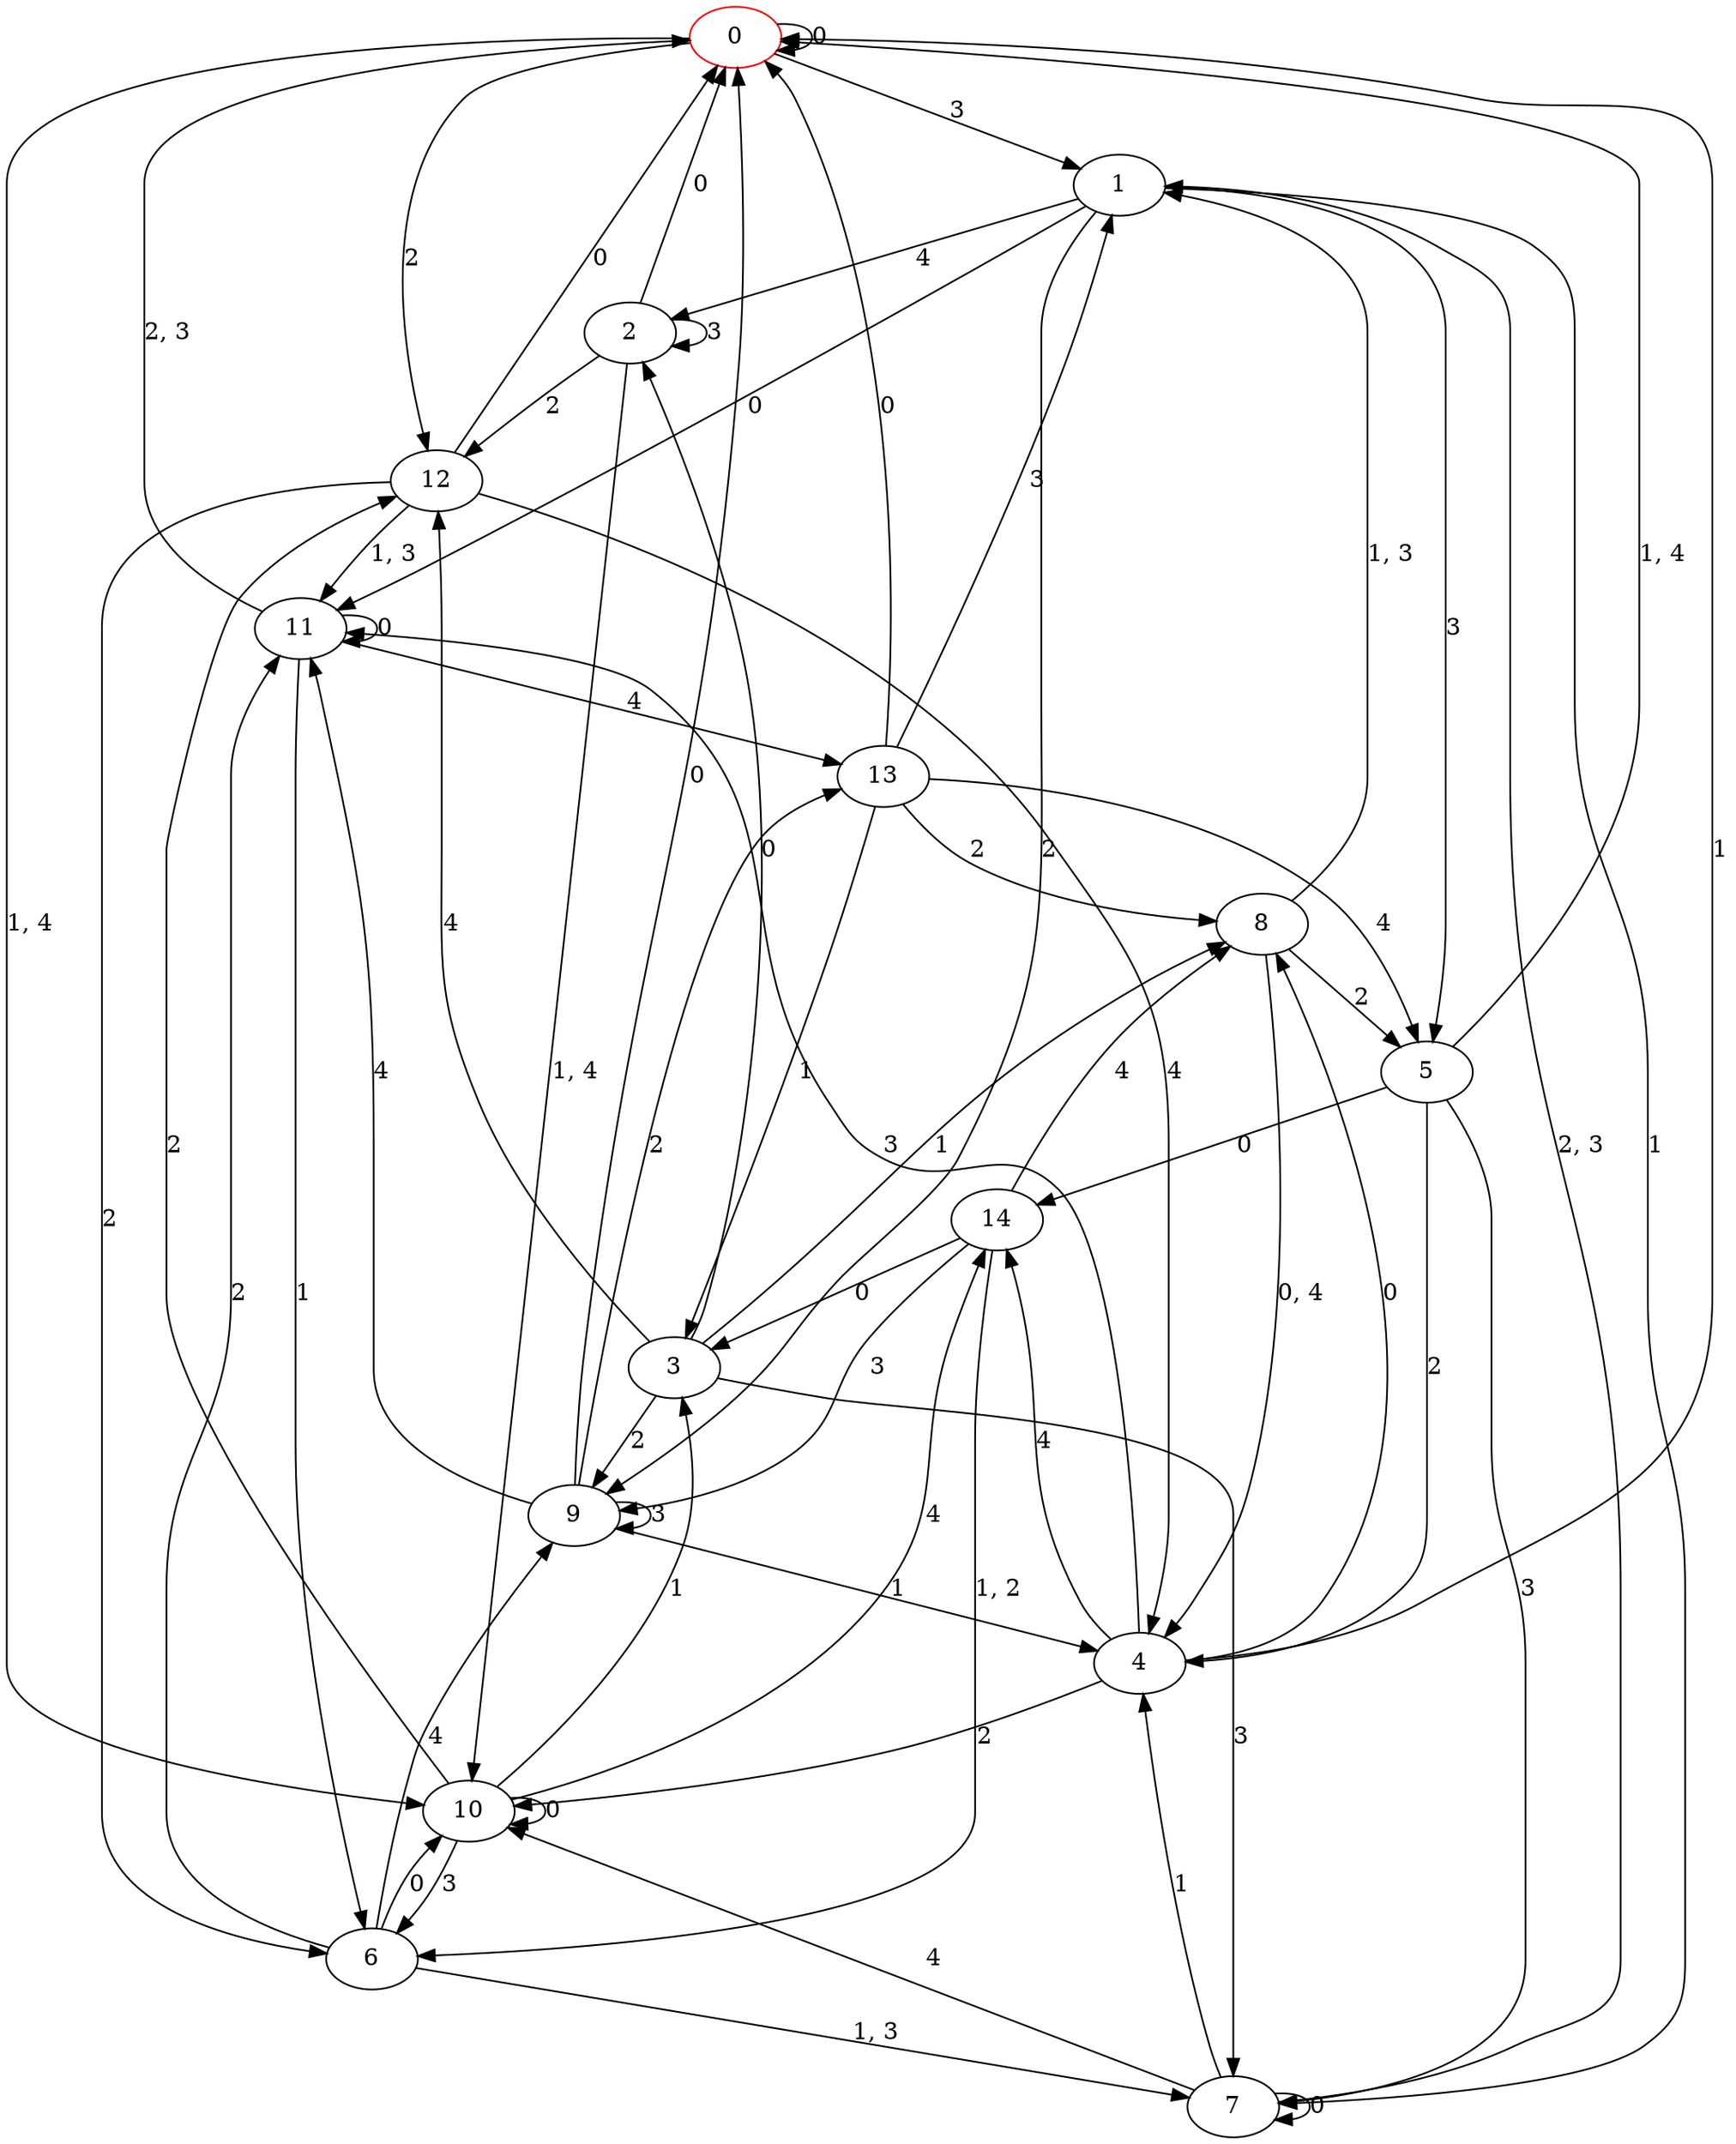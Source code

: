 digraph g {
0 [label= "0"] [color="red"];
1 [label= "1"];
2 [label= "2"];
3 [label= "3"];
4 [label= "4"];
5 [label= "5"];
6 [label= "6"];
7 [label= "7"];
8 [label= "8"];
9 [label= "9"];
10 [label= "10"];
11 [label= "11"];
12 [label= "12"];
13 [label= "13"];
14 [label= "14"];
0 -> 0[label= "0"];
0 -> 12[label= "2"];
0 -> 1[label= "3"];
1 -> 11[label= "0"];
1 -> 7[label= "1"];
1 -> 9[label= "2"];
1 -> 5[label= "3"];
1 -> 2[label= "4"];
2 -> 0[label= "0"];
2 -> 12[label= "2"];
2 -> 2[label= "3"];
3 -> 2[label= "0"];
3 -> 8[label= "1"];
3 -> 9[label= "2"];
3 -> 7[label= "3"];
3 -> 12[label= "4"];
4 -> 8[label= "0"];
4 -> 0[label= "1"];
4 -> 10[label= "2"];
4 -> 11[label= "3"];
4 -> 14[label= "4"];
5 -> 14[label= "0"];
5 -> 4[label= "2"];
5 -> 7[label= "3"];
6 -> 10[label= "0"];
6 -> 11[label= "2"];
6 -> 9[label= "4"];
7 -> 7[label= "0"];
7 -> 4[label= "1"];
7 -> 10[label= "4"];
8 -> 5[label= "2"];
9 -> 0[label= "0"];
9 -> 4[label= "1"];
9 -> 13[label= "2"];
9 -> 9[label= "3"];
9 -> 11[label= "4"];
10 -> 10[label= "0"];
10 -> 3[label= "1"];
10 -> 12[label= "2"];
10 -> 6[label= "3"];
10 -> 14[label= "4"];
11 -> 11[label= "0"];
11 -> 6[label= "1"];
11 -> 13[label= "4"];
12 -> 0[label= "0"];
12 -> 6[label= "2"];
12 -> 4[label= "4"];
13 -> 0[label= "0"];
13 -> 3[label= "1"];
13 -> 8[label= "2"];
13 -> 1[label= "3"];
13 -> 5[label= "4"];
14 -> 3[label= "0"];
14 -> 9[label= "3"];
14 -> 8[label= "4"];
0 -> 10[label= "1, 4"];
2 -> 10[label= "1, 4"];
5 -> 0[label= "1, 4"];
6 -> 7[label= "1, 3"];
7 -> 1[label= "2, 3"];
8 -> 4[label= "0, 4"];
8 -> 1[label= "1, 3"];
11 -> 0[label= "2, 3"];
12 -> 11[label= "1, 3"];
14 -> 6[label= "1, 2"];
}
